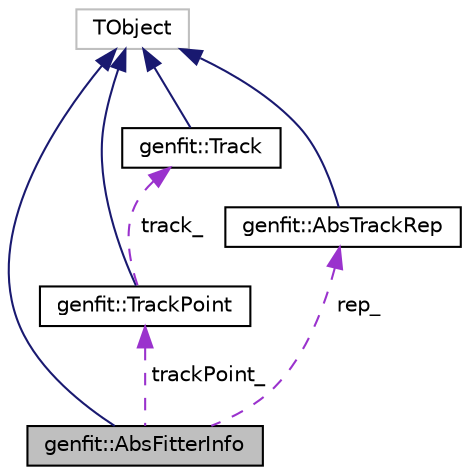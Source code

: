 digraph "genfit::AbsFitterInfo"
{
 // LATEX_PDF_SIZE
  edge [fontname="Helvetica",fontsize="10",labelfontname="Helvetica",labelfontsize="10"];
  node [fontname="Helvetica",fontsize="10",shape=record];
  Node1 [label="genfit::AbsFitterInfo",height=0.2,width=0.4,color="black", fillcolor="grey75", style="filled", fontcolor="black",tooltip="This class collects all information needed and produced by a specific AbsFitter and is specific to on..."];
  Node2 -> Node1 [dir="back",color="midnightblue",fontsize="10",style="solid",fontname="Helvetica"];
  Node2 [label="TObject",height=0.2,width=0.4,color="grey75", fillcolor="white", style="filled",tooltip=" "];
  Node3 -> Node1 [dir="back",color="darkorchid3",fontsize="10",style="dashed",label=" trackPoint_" ,fontname="Helvetica"];
  Node3 [label="genfit::TrackPoint",height=0.2,width=0.4,color="black", fillcolor="white", style="filled",URL="$classgenfit_1_1TrackPoint.html",tooltip="Object containing AbsMeasurement and AbsFitterInfo objects."];
  Node2 -> Node3 [dir="back",color="midnightblue",fontsize="10",style="solid",fontname="Helvetica"];
  Node4 -> Node3 [dir="back",color="darkorchid3",fontsize="10",style="dashed",label=" track_" ,fontname="Helvetica"];
  Node4 [label="genfit::Track",height=0.2,width=0.4,color="black", fillcolor="white", style="filled",URL="$classgenfit_1_1Track.html",tooltip="Collection of TrackPoint objects, AbsTrackRep objects and FitStatus objects."];
  Node2 -> Node4 [dir="back",color="midnightblue",fontsize="10",style="solid",fontname="Helvetica"];
  Node5 -> Node1 [dir="back",color="darkorchid3",fontsize="10",style="dashed",label=" rep_" ,fontname="Helvetica"];
  Node5 [label="genfit::AbsTrackRep",height=0.2,width=0.4,color="black", fillcolor="white", style="filled",URL="$classgenfit_1_1AbsTrackRep.html",tooltip="Abstract base class for a track representation."];
  Node2 -> Node5 [dir="back",color="midnightblue",fontsize="10",style="solid",fontname="Helvetica"];
}
